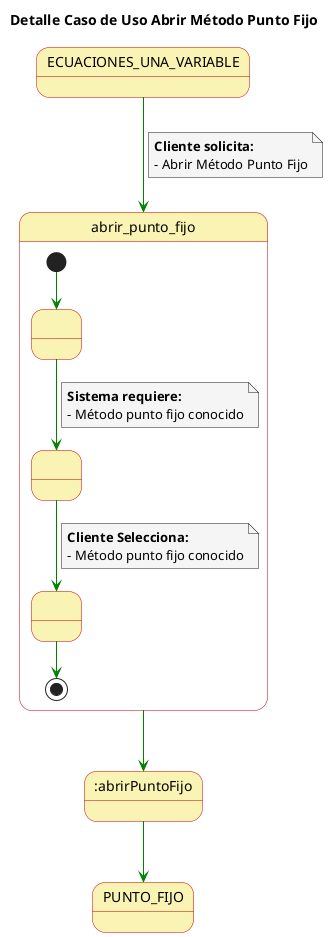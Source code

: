 @startuml

skinparam state {
  BackgroundColor #faf4b4
  BorderColor #c90000
}

skinparam note {
  BackgroundColor #f5f5f5
}

skinparam linetype polyline

title Detalle Caso de Uso Abrir Método Punto Fijo


ECUACIONES_UNA_VARIABLE -[#green]-> abrir_punto_fijo
note on link
  **Cliente solicita:**
  - Abrir Método Punto Fijo
end note

state abrir_punto_fijo{
  state 1 as " "
  state 2 as " "
  state 3 as " "
  
  [*] -[#green]-> 1
  1 -[#green]-> 2
  note on link
      **Sistema requiere:**
      - Método punto fijo conocido
  end note
  2 -[#green]-> 3
  note on link
    **Cliente Selecciona:**
    - Método punto fijo conocido
  end note
 
  3 -[#green]-> [*]
}

abrir_punto_fijo-[#green]-> :abrirPuntoFijo

:abrirPuntoFijo -[#green]-> PUNTO_FIJO

@enduml
